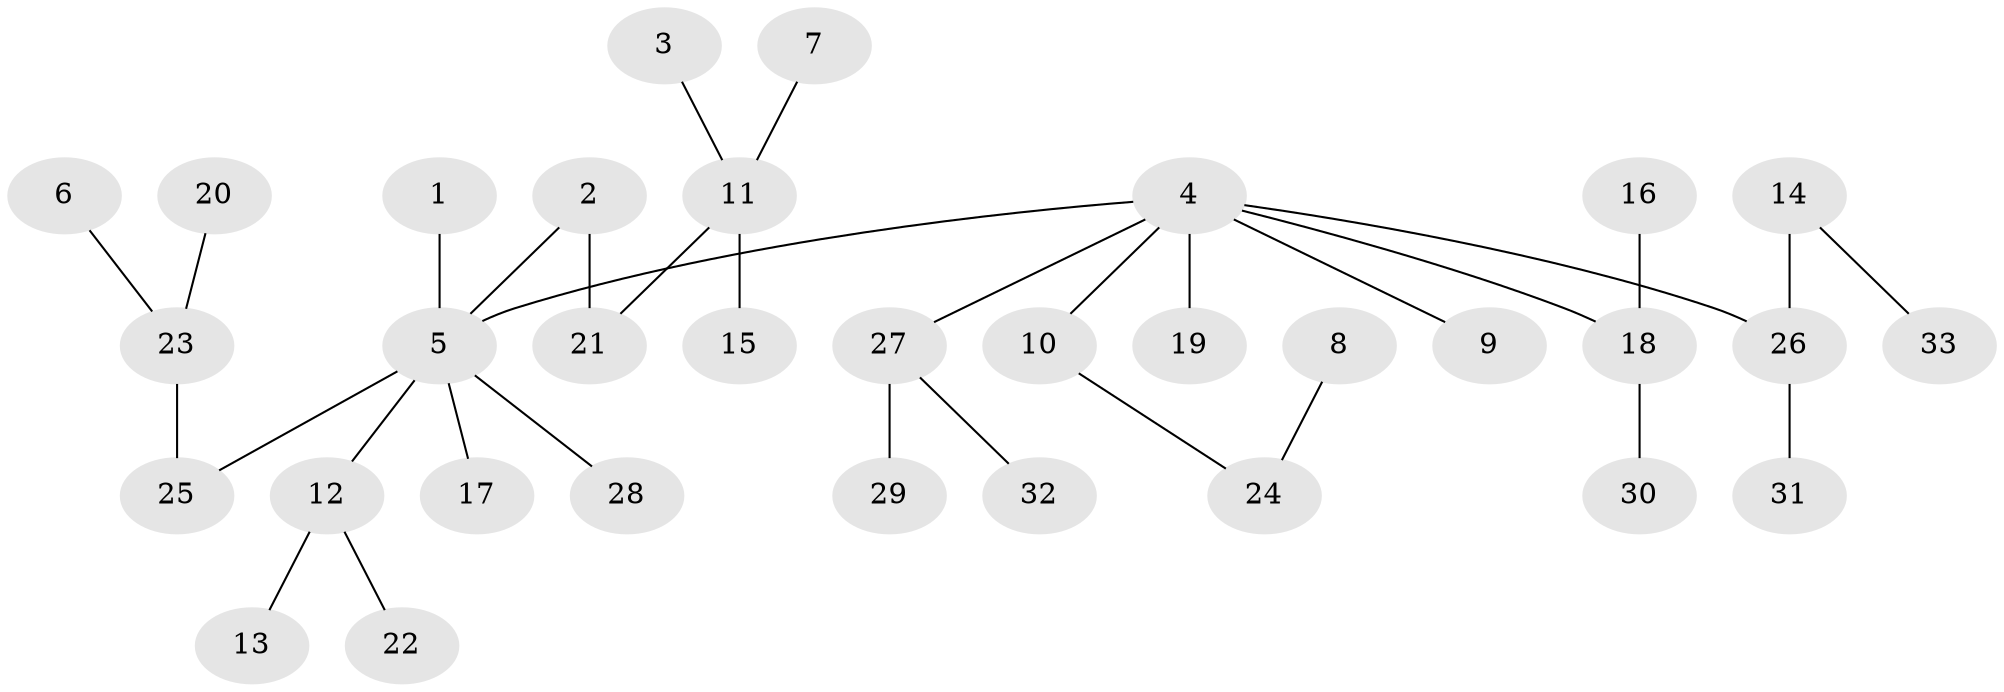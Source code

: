// original degree distribution, {1: 0.5, 8: 0.015151515151515152, 7: 0.015151515151515152, 4: 0.045454545454545456, 2: 0.2727272727272727, 3: 0.12121212121212122, 5: 0.030303030303030304}
// Generated by graph-tools (version 1.1) at 2025/50/03/09/25 03:50:21]
// undirected, 33 vertices, 32 edges
graph export_dot {
graph [start="1"]
  node [color=gray90,style=filled];
  1;
  2;
  3;
  4;
  5;
  6;
  7;
  8;
  9;
  10;
  11;
  12;
  13;
  14;
  15;
  16;
  17;
  18;
  19;
  20;
  21;
  22;
  23;
  24;
  25;
  26;
  27;
  28;
  29;
  30;
  31;
  32;
  33;
  1 -- 5 [weight=1.0];
  2 -- 5 [weight=1.0];
  2 -- 21 [weight=1.0];
  3 -- 11 [weight=1.0];
  4 -- 5 [weight=1.0];
  4 -- 9 [weight=1.0];
  4 -- 10 [weight=1.0];
  4 -- 18 [weight=1.0];
  4 -- 19 [weight=1.0];
  4 -- 26 [weight=1.0];
  4 -- 27 [weight=1.0];
  5 -- 12 [weight=1.0];
  5 -- 17 [weight=1.0];
  5 -- 25 [weight=1.0];
  5 -- 28 [weight=1.0];
  6 -- 23 [weight=1.0];
  7 -- 11 [weight=1.0];
  8 -- 24 [weight=1.0];
  10 -- 24 [weight=1.0];
  11 -- 15 [weight=1.0];
  11 -- 21 [weight=1.0];
  12 -- 13 [weight=1.0];
  12 -- 22 [weight=1.0];
  14 -- 26 [weight=1.0];
  14 -- 33 [weight=1.0];
  16 -- 18 [weight=1.0];
  18 -- 30 [weight=1.0];
  20 -- 23 [weight=1.0];
  23 -- 25 [weight=1.0];
  26 -- 31 [weight=1.0];
  27 -- 29 [weight=1.0];
  27 -- 32 [weight=1.0];
}
